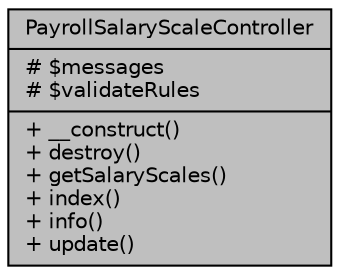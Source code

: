 digraph "PayrollSalaryScaleController"
{
 // LATEX_PDF_SIZE
  bgcolor="transparent";
  edge [fontname="Helvetica",fontsize="10",labelfontname="Helvetica",labelfontsize="10"];
  node [fontname="Helvetica",fontsize="10",shape=record];
  Node1 [label="{PayrollSalaryScaleController\n|# $messages\l# $validateRules\l|+ __construct()\l+ destroy()\l+ getSalaryScales()\l+ index()\l+ info()\l+ update()\l}",height=0.2,width=0.4,color="black", fillcolor="grey75", style="filled", fontcolor="black",tooltip="Controlador de los escalafones salariales."];
}
